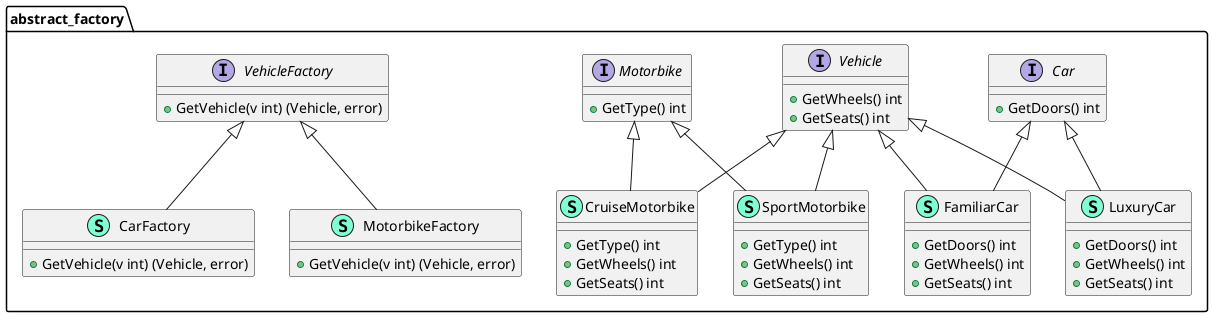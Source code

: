 @startuml
namespace abstract_factory {
    interface Car  {
        + GetDoors() int

    }
    class CarFactory << (S,Aquamarine) >> {
        + GetVehicle(v int) (Vehicle, error)

    }
    class CruiseMotorbike << (S,Aquamarine) >> {
        + GetType() int
        + GetWheels() int
        + GetSeats() int

    }
    class FamiliarCar << (S,Aquamarine) >> {
        + GetDoors() int
        + GetWheels() int
        + GetSeats() int

    }
    class LuxuryCar << (S,Aquamarine) >> {
        + GetDoors() int
        + GetWheels() int
        + GetSeats() int

    }
    interface Motorbike  {
        + GetType() int

    }
    class MotorbikeFactory << (S,Aquamarine) >> {
        + GetVehicle(v int) (Vehicle, error)

    }
    class SportMotorbike << (S,Aquamarine) >> {
        + GetType() int
        + GetWheels() int
        + GetSeats() int

    }
    interface Vehicle  {
        + GetWheels() int
        + GetSeats() int

    }
    interface VehicleFactory  {
        + GetVehicle(v int) (Vehicle, error)

    }
}

"abstract_factory.VehicleFactory" <|-- "abstract_factory.CarFactory"
"abstract_factory.Motorbike" <|-- "abstract_factory.CruiseMotorbike"
"abstract_factory.Vehicle" <|-- "abstract_factory.CruiseMotorbike"
"abstract_factory.Car" <|-- "abstract_factory.FamiliarCar"
"abstract_factory.Vehicle" <|-- "abstract_factory.FamiliarCar"
"abstract_factory.Car" <|-- "abstract_factory.LuxuryCar"
"abstract_factory.Vehicle" <|-- "abstract_factory.LuxuryCar"
"abstract_factory.VehicleFactory" <|-- "abstract_factory.MotorbikeFactory"
"abstract_factory.Motorbike" <|-- "abstract_factory.SportMotorbike"
"abstract_factory.Vehicle" <|-- "abstract_factory.SportMotorbike"

@enduml

